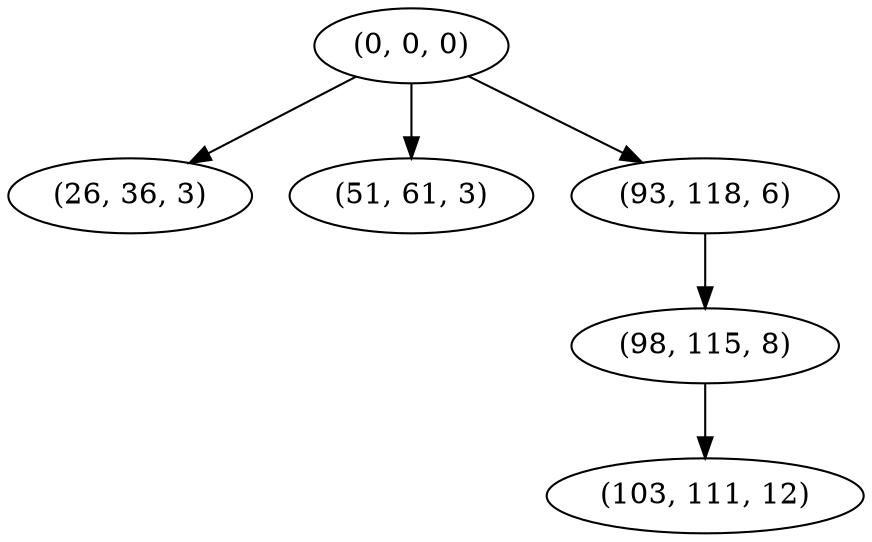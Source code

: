 digraph tree {
    "(0, 0, 0)";
    "(26, 36, 3)";
    "(51, 61, 3)";
    "(93, 118, 6)";
    "(98, 115, 8)";
    "(103, 111, 12)";
    "(0, 0, 0)" -> "(26, 36, 3)";
    "(0, 0, 0)" -> "(51, 61, 3)";
    "(0, 0, 0)" -> "(93, 118, 6)";
    "(93, 118, 6)" -> "(98, 115, 8)";
    "(98, 115, 8)" -> "(103, 111, 12)";
}
